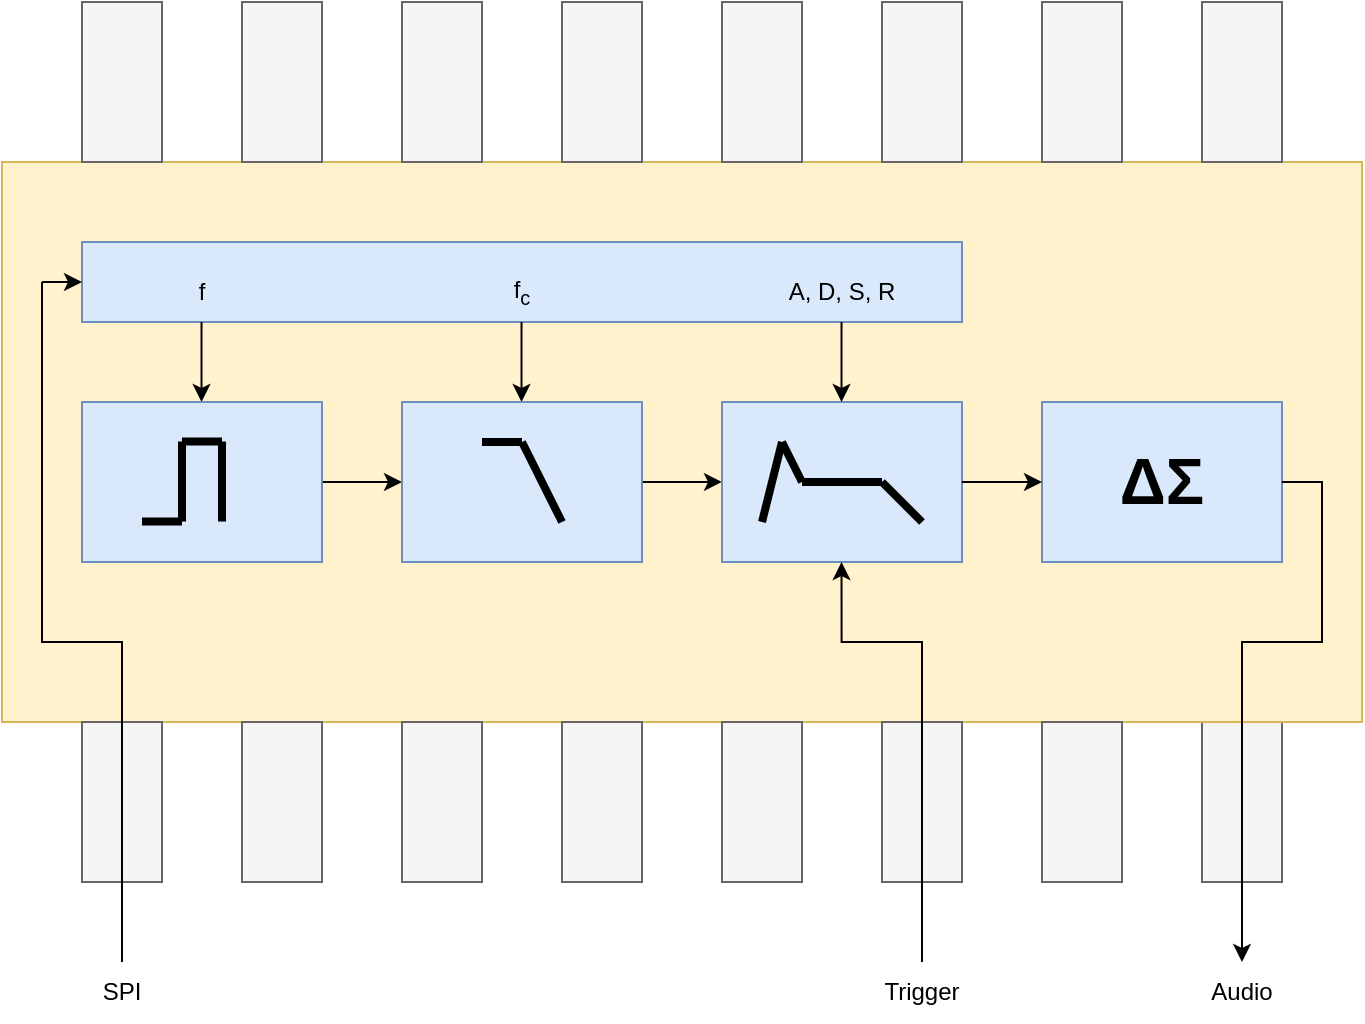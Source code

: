 <mxfile version="28.2.7">
  <diagram name="Seite-1" id="uO2UrZivr9gvkJktDG5o">
    <mxGraphModel dx="1722" dy="2117" grid="1" gridSize="10" guides="1" tooltips="1" connect="1" arrows="1" fold="1" page="1" pageScale="1" pageWidth="827" pageHeight="1169" math="0" shadow="0">
      <root>
        <mxCell id="0" />
        <mxCell id="1" parent="0" />
        <mxCell id="SVEBSsm7RerCGnV4KXjt-52" value="" style="rounded=0;whiteSpace=wrap;html=1;fillColor=#f5f5f5;fontColor=#333333;strokeColor=#666666;" vertex="1" parent="1">
          <mxGeometry x="720" y="280" width="40" height="80" as="geometry" />
        </mxCell>
        <mxCell id="SVEBSsm7RerCGnV4KXjt-40" value="" style="rounded=0;whiteSpace=wrap;html=1;fillColor=#fff2cc;strokeColor=#d6b656;" vertex="1" parent="1">
          <mxGeometry x="120" width="680" height="280" as="geometry" />
        </mxCell>
        <mxCell id="SVEBSsm7RerCGnV4KXjt-41" value="" style="group" vertex="1" connectable="0" parent="1">
          <mxGeometry x="160" y="40" width="440" height="40" as="geometry" />
        </mxCell>
        <mxCell id="SVEBSsm7RerCGnV4KXjt-42" value="" style="rounded=0;whiteSpace=wrap;html=1;fillColor=#dae8fc;strokeColor=#6c8ebf;" vertex="1" parent="SVEBSsm7RerCGnV4KXjt-41">
          <mxGeometry width="440.0" height="40" as="geometry" />
        </mxCell>
        <mxCell id="SVEBSsm7RerCGnV4KXjt-17" style="edgeStyle=orthogonalEdgeStyle;rounded=0;orthogonalLoop=1;jettySize=auto;html=1;exitX=1;exitY=0.5;exitDx=0;exitDy=0;entryX=0;entryY=0.5;entryDx=0;entryDy=0;" edge="1" parent="1" source="SVEBSsm7RerCGnV4KXjt-1" target="SVEBSsm7RerCGnV4KXjt-8">
          <mxGeometry relative="1" as="geometry" />
        </mxCell>
        <mxCell id="SVEBSsm7RerCGnV4KXjt-6" value="" style="endArrow=classic;html=1;rounded=0;" edge="1" parent="1">
          <mxGeometry width="50" height="50" relative="1" as="geometry">
            <mxPoint x="219.76" y="80" as="sourcePoint" />
            <mxPoint x="219.76" y="120" as="targetPoint" />
          </mxGeometry>
        </mxCell>
        <mxCell id="SVEBSsm7RerCGnV4KXjt-7" value="f" style="text;html=1;whiteSpace=wrap;strokeColor=none;fillColor=none;align=center;verticalAlign=middle;rounded=0;" vertex="1" parent="1">
          <mxGeometry x="190" y="50" width="60" height="30" as="geometry" />
        </mxCell>
        <mxCell id="SVEBSsm7RerCGnV4KXjt-18" style="edgeStyle=orthogonalEdgeStyle;rounded=0;orthogonalLoop=1;jettySize=auto;html=1;exitX=1;exitY=0.5;exitDx=0;exitDy=0;" edge="1" parent="1" source="SVEBSsm7RerCGnV4KXjt-8">
          <mxGeometry relative="1" as="geometry">
            <mxPoint x="480" y="159.952" as="targetPoint" />
          </mxGeometry>
        </mxCell>
        <mxCell id="SVEBSsm7RerCGnV4KXjt-15" value="" style="endArrow=classic;html=1;rounded=0;" edge="1" parent="1">
          <mxGeometry width="50" height="50" relative="1" as="geometry">
            <mxPoint x="379.76" y="80" as="sourcePoint" />
            <mxPoint x="379.76" y="120" as="targetPoint" />
          </mxGeometry>
        </mxCell>
        <mxCell id="SVEBSsm7RerCGnV4KXjt-16" value="f&lt;sub&gt;c&lt;/sub&gt;" style="text;html=1;whiteSpace=wrap;strokeColor=none;fillColor=none;align=center;verticalAlign=middle;rounded=0;" vertex="1" parent="1">
          <mxGeometry x="350" y="50" width="60" height="30" as="geometry" />
        </mxCell>
        <mxCell id="SVEBSsm7RerCGnV4KXjt-24" value="" style="group" vertex="1" connectable="0" parent="1">
          <mxGeometry x="480" y="120" width="120" height="80" as="geometry" />
        </mxCell>
        <mxCell id="SVEBSsm7RerCGnV4KXjt-19" value="" style="rounded=0;whiteSpace=wrap;html=1;fillColor=#dae8fc;strokeColor=#6c8ebf;" vertex="1" parent="SVEBSsm7RerCGnV4KXjt-24">
          <mxGeometry width="120" height="80" as="geometry" />
        </mxCell>
        <mxCell id="SVEBSsm7RerCGnV4KXjt-20" value="" style="endArrow=none;html=1;rounded=0;strokeWidth=4;curved=0;" edge="1" parent="SVEBSsm7RerCGnV4KXjt-24">
          <mxGeometry width="50" height="50" relative="1" as="geometry">
            <mxPoint x="20" y="60" as="sourcePoint" />
            <mxPoint x="30" y="20" as="targetPoint" />
          </mxGeometry>
        </mxCell>
        <mxCell id="SVEBSsm7RerCGnV4KXjt-21" value="" style="endArrow=none;html=1;rounded=0;strokeWidth=4;curved=0;" edge="1" parent="SVEBSsm7RerCGnV4KXjt-24">
          <mxGeometry width="50" height="50" relative="1" as="geometry">
            <mxPoint x="40" y="40" as="sourcePoint" />
            <mxPoint x="30" y="20" as="targetPoint" />
          </mxGeometry>
        </mxCell>
        <mxCell id="SVEBSsm7RerCGnV4KXjt-22" value="" style="endArrow=none;html=1;rounded=0;strokeWidth=4;curved=0;" edge="1" parent="SVEBSsm7RerCGnV4KXjt-24">
          <mxGeometry width="50" height="50" relative="1" as="geometry">
            <mxPoint x="80" y="40" as="sourcePoint" />
            <mxPoint x="40" y="40" as="targetPoint" />
          </mxGeometry>
        </mxCell>
        <mxCell id="SVEBSsm7RerCGnV4KXjt-23" value="" style="endArrow=none;html=1;rounded=0;strokeWidth=4;curved=0;" edge="1" parent="SVEBSsm7RerCGnV4KXjt-24">
          <mxGeometry width="50" height="50" relative="1" as="geometry">
            <mxPoint x="100" y="60" as="sourcePoint" />
            <mxPoint x="80" y="40" as="targetPoint" />
          </mxGeometry>
        </mxCell>
        <mxCell id="SVEBSsm7RerCGnV4KXjt-25" value="" style="group" vertex="1" connectable="0" parent="1">
          <mxGeometry x="320" y="120" width="120" height="80" as="geometry" />
        </mxCell>
        <mxCell id="SVEBSsm7RerCGnV4KXjt-8" value="" style="rounded=0;whiteSpace=wrap;html=1;fillColor=#dae8fc;strokeColor=#6c8ebf;" vertex="1" parent="SVEBSsm7RerCGnV4KXjt-25">
          <mxGeometry width="120" height="80" as="geometry" />
        </mxCell>
        <mxCell id="SVEBSsm7RerCGnV4KXjt-13" value="" style="endArrow=none;html=1;rounded=0;strokeWidth=4;curved=0;" edge="1" parent="SVEBSsm7RerCGnV4KXjt-25">
          <mxGeometry width="50" height="50" relative="1" as="geometry">
            <mxPoint x="40" y="20" as="sourcePoint" />
            <mxPoint x="60" y="20" as="targetPoint" />
          </mxGeometry>
        </mxCell>
        <mxCell id="SVEBSsm7RerCGnV4KXjt-14" value="" style="endArrow=none;html=1;rounded=0;strokeWidth=4;curved=0;" edge="1" parent="SVEBSsm7RerCGnV4KXjt-25">
          <mxGeometry width="50" height="50" relative="1" as="geometry">
            <mxPoint x="60" y="20" as="sourcePoint" />
            <mxPoint x="80" y="60" as="targetPoint" />
          </mxGeometry>
        </mxCell>
        <mxCell id="SVEBSsm7RerCGnV4KXjt-26" value="" style="group" vertex="1" connectable="0" parent="1">
          <mxGeometry x="160" y="120" width="120" height="80" as="geometry" />
        </mxCell>
        <mxCell id="SVEBSsm7RerCGnV4KXjt-1" value="" style="rounded=0;whiteSpace=wrap;html=1;fillColor=#dae8fc;strokeColor=#6c8ebf;" vertex="1" parent="SVEBSsm7RerCGnV4KXjt-26">
          <mxGeometry width="120" height="80" as="geometry" />
        </mxCell>
        <mxCell id="SVEBSsm7RerCGnV4KXjt-2" value="" style="endArrow=none;html=1;rounded=0;strokeWidth=4;curved=0;" edge="1" parent="SVEBSsm7RerCGnV4KXjt-26">
          <mxGeometry width="50" height="50" relative="1" as="geometry">
            <mxPoint x="30" y="59.76" as="sourcePoint" />
            <mxPoint x="50" y="59.76" as="targetPoint" />
          </mxGeometry>
        </mxCell>
        <mxCell id="SVEBSsm7RerCGnV4KXjt-3" value="" style="endArrow=none;html=1;rounded=0;strokeWidth=4;curved=0;" edge="1" parent="SVEBSsm7RerCGnV4KXjt-26">
          <mxGeometry width="50" height="50" relative="1" as="geometry">
            <mxPoint x="50" y="59.76" as="sourcePoint" />
            <mxPoint x="50" y="19.76" as="targetPoint" />
          </mxGeometry>
        </mxCell>
        <mxCell id="SVEBSsm7RerCGnV4KXjt-4" value="" style="endArrow=none;html=1;rounded=0;strokeWidth=4;curved=0;" edge="1" parent="SVEBSsm7RerCGnV4KXjt-26">
          <mxGeometry width="50" height="50" relative="1" as="geometry">
            <mxPoint x="50" y="19.76" as="sourcePoint" />
            <mxPoint x="70" y="19.76" as="targetPoint" />
          </mxGeometry>
        </mxCell>
        <mxCell id="SVEBSsm7RerCGnV4KXjt-5" value="" style="endArrow=none;html=1;rounded=0;strokeWidth=4;curved=0;" edge="1" parent="SVEBSsm7RerCGnV4KXjt-26">
          <mxGeometry width="50" height="50" relative="1" as="geometry">
            <mxPoint x="70" y="59.76" as="sourcePoint" />
            <mxPoint x="70" y="19.76" as="targetPoint" />
          </mxGeometry>
        </mxCell>
        <mxCell id="SVEBSsm7RerCGnV4KXjt-27" value="" style="endArrow=classic;html=1;rounded=0;" edge="1" parent="1">
          <mxGeometry width="50" height="50" relative="1" as="geometry">
            <mxPoint x="539.76" y="80" as="sourcePoint" />
            <mxPoint x="539.76" y="120" as="targetPoint" />
          </mxGeometry>
        </mxCell>
        <mxCell id="SVEBSsm7RerCGnV4KXjt-28" value="A, D, S, R" style="text;html=1;whiteSpace=wrap;strokeColor=none;fillColor=none;align=center;verticalAlign=middle;rounded=0;" vertex="1" parent="1">
          <mxGeometry x="510" y="50" width="60" height="30" as="geometry" />
        </mxCell>
        <mxCell id="SVEBSsm7RerCGnV4KXjt-30" value="Trigger" style="text;html=1;whiteSpace=wrap;strokeColor=none;fillColor=none;align=center;verticalAlign=middle;rounded=0;" vertex="1" parent="1">
          <mxGeometry x="550" y="400" width="60" height="30" as="geometry" />
        </mxCell>
        <mxCell id="SVEBSsm7RerCGnV4KXjt-31" value="" style="group" vertex="1" connectable="0" parent="1">
          <mxGeometry x="640" y="120" width="120" height="80" as="geometry" />
        </mxCell>
        <mxCell id="SVEBSsm7RerCGnV4KXjt-32" value="&lt;b&gt;&lt;font style=&quot;font-size: 32px;&quot;&gt;ΔΣ&lt;/font&gt;&lt;/b&gt;" style="rounded=0;whiteSpace=wrap;html=1;fillColor=#dae8fc;strokeColor=#6c8ebf;" vertex="1" parent="SVEBSsm7RerCGnV4KXjt-31">
          <mxGeometry width="120" height="80" as="geometry" />
        </mxCell>
        <mxCell id="SVEBSsm7RerCGnV4KXjt-70" style="edgeStyle=orthogonalEdgeStyle;rounded=0;orthogonalLoop=1;jettySize=auto;html=1;exitX=1;exitY=0.5;exitDx=0;exitDy=0;" edge="1" parent="SVEBSsm7RerCGnV4KXjt-31" source="SVEBSsm7RerCGnV4KXjt-32">
          <mxGeometry relative="1" as="geometry">
            <mxPoint x="100" y="280" as="targetPoint" />
            <Array as="points">
              <mxPoint x="140" y="40" />
              <mxPoint x="140" y="120" />
              <mxPoint x="100" y="120" />
            </Array>
          </mxGeometry>
        </mxCell>
        <mxCell id="SVEBSsm7RerCGnV4KXjt-38" style="edgeStyle=orthogonalEdgeStyle;rounded=0;orthogonalLoop=1;jettySize=auto;html=1;exitX=1;exitY=0.5;exitDx=0;exitDy=0;entryX=0;entryY=0.5;entryDx=0;entryDy=0;" edge="1" parent="1" source="SVEBSsm7RerCGnV4KXjt-19" target="SVEBSsm7RerCGnV4KXjt-32">
          <mxGeometry relative="1" as="geometry" />
        </mxCell>
        <mxCell id="SVEBSsm7RerCGnV4KXjt-43" style="edgeStyle=orthogonalEdgeStyle;rounded=0;orthogonalLoop=1;jettySize=auto;html=1;entryX=0;entryY=0.5;entryDx=0;entryDy=0;" edge="1" parent="1">
          <mxGeometry relative="1" as="geometry">
            <mxPoint x="140" y="60" as="sourcePoint" />
            <mxPoint x="160" y="59.66" as="targetPoint" />
          </mxGeometry>
        </mxCell>
        <mxCell id="SVEBSsm7RerCGnV4KXjt-44" value="SPI" style="text;html=1;whiteSpace=wrap;strokeColor=none;fillColor=none;align=center;verticalAlign=middle;rounded=0;" vertex="1" parent="1">
          <mxGeometry x="150" y="400" width="60" height="30" as="geometry" />
        </mxCell>
        <mxCell id="SVEBSsm7RerCGnV4KXjt-45" value="" style="rounded=0;whiteSpace=wrap;html=1;fillColor=#f5f5f5;fontColor=#333333;strokeColor=#666666;" vertex="1" parent="1">
          <mxGeometry x="160" y="280" width="40" height="80" as="geometry" />
        </mxCell>
        <mxCell id="SVEBSsm7RerCGnV4KXjt-46" value="" style="rounded=0;whiteSpace=wrap;html=1;fillColor=#f5f5f5;fontColor=#333333;strokeColor=#666666;" vertex="1" parent="1">
          <mxGeometry x="240" y="280" width="40" height="80" as="geometry" />
        </mxCell>
        <mxCell id="SVEBSsm7RerCGnV4KXjt-47" value="" style="rounded=0;whiteSpace=wrap;html=1;fillColor=#f5f5f5;fontColor=#333333;strokeColor=#666666;" vertex="1" parent="1">
          <mxGeometry x="320" y="280" width="40" height="80" as="geometry" />
        </mxCell>
        <mxCell id="SVEBSsm7RerCGnV4KXjt-48" value="" style="rounded=0;whiteSpace=wrap;html=1;fillColor=#f5f5f5;fontColor=#333333;strokeColor=#666666;" vertex="1" parent="1">
          <mxGeometry x="400" y="280" width="40" height="80" as="geometry" />
        </mxCell>
        <mxCell id="SVEBSsm7RerCGnV4KXjt-49" value="" style="rounded=0;whiteSpace=wrap;html=1;fillColor=#f5f5f5;fontColor=#333333;strokeColor=#666666;" vertex="1" parent="1">
          <mxGeometry x="480" y="280" width="40" height="80" as="geometry" />
        </mxCell>
        <mxCell id="SVEBSsm7RerCGnV4KXjt-50" value="" style="rounded=0;whiteSpace=wrap;html=1;fillColor=#f5f5f5;fontColor=#333333;strokeColor=#666666;" vertex="1" parent="1">
          <mxGeometry x="560" y="280" width="40" height="80" as="geometry" />
        </mxCell>
        <mxCell id="SVEBSsm7RerCGnV4KXjt-51" value="" style="rounded=0;whiteSpace=wrap;html=1;fillColor=#f5f5f5;fontColor=#333333;strokeColor=#666666;" vertex="1" parent="1">
          <mxGeometry x="640" y="280" width="40" height="80" as="geometry" />
        </mxCell>
        <mxCell id="SVEBSsm7RerCGnV4KXjt-53" style="edgeStyle=orthogonalEdgeStyle;rounded=0;orthogonalLoop=1;jettySize=auto;html=1;endArrow=none;endFill=0;" edge="1" parent="1">
          <mxGeometry relative="1" as="geometry">
            <mxPoint x="180" y="400" as="targetPoint" />
            <mxPoint x="140" y="60" as="sourcePoint" />
            <Array as="points">
              <mxPoint x="140" y="60" />
              <mxPoint x="140" y="240" />
              <mxPoint x="180" y="240" />
            </Array>
          </mxGeometry>
        </mxCell>
        <mxCell id="SVEBSsm7RerCGnV4KXjt-54" value="Audio" style="text;html=1;whiteSpace=wrap;strokeColor=none;fillColor=none;align=center;verticalAlign=middle;rounded=0;" vertex="1" parent="1">
          <mxGeometry x="710" y="400" width="60" height="30" as="geometry" />
        </mxCell>
        <mxCell id="SVEBSsm7RerCGnV4KXjt-55" value="" style="rounded=0;whiteSpace=wrap;html=1;fillColor=#f5f5f5;fontColor=#333333;strokeColor=#666666;" vertex="1" parent="1">
          <mxGeometry x="160" y="-80" width="40" height="80" as="geometry" />
        </mxCell>
        <mxCell id="SVEBSsm7RerCGnV4KXjt-56" value="" style="rounded=0;whiteSpace=wrap;html=1;fillColor=#f5f5f5;fontColor=#333333;strokeColor=#666666;" vertex="1" parent="1">
          <mxGeometry x="240" y="-80" width="40" height="80" as="geometry" />
        </mxCell>
        <mxCell id="SVEBSsm7RerCGnV4KXjt-57" value="" style="rounded=0;whiteSpace=wrap;html=1;fillColor=#f5f5f5;fontColor=#333333;strokeColor=#666666;" vertex="1" parent="1">
          <mxGeometry x="320" y="-80" width="40" height="80" as="geometry" />
        </mxCell>
        <mxCell id="SVEBSsm7RerCGnV4KXjt-58" value="" style="rounded=0;whiteSpace=wrap;html=1;fillColor=#f5f5f5;fontColor=#333333;strokeColor=#666666;" vertex="1" parent="1">
          <mxGeometry x="400" y="-80" width="40" height="80" as="geometry" />
        </mxCell>
        <mxCell id="SVEBSsm7RerCGnV4KXjt-59" value="" style="rounded=0;whiteSpace=wrap;html=1;fillColor=#f5f5f5;fontColor=#333333;strokeColor=#666666;" vertex="1" parent="1">
          <mxGeometry x="480" y="-80" width="40" height="80" as="geometry" />
        </mxCell>
        <mxCell id="SVEBSsm7RerCGnV4KXjt-60" value="" style="rounded=0;whiteSpace=wrap;html=1;fillColor=#f5f5f5;fontColor=#333333;strokeColor=#666666;" vertex="1" parent="1">
          <mxGeometry x="560" y="-80" width="40" height="80" as="geometry" />
        </mxCell>
        <mxCell id="SVEBSsm7RerCGnV4KXjt-61" value="" style="rounded=0;whiteSpace=wrap;html=1;fillColor=#f5f5f5;fontColor=#333333;strokeColor=#666666;" vertex="1" parent="1">
          <mxGeometry x="640" y="-80" width="40" height="80" as="geometry" />
        </mxCell>
        <mxCell id="SVEBSsm7RerCGnV4KXjt-62" value="" style="rounded=0;whiteSpace=wrap;html=1;fillColor=#f5f5f5;fontColor=#333333;strokeColor=#666666;" vertex="1" parent="1">
          <mxGeometry x="720" y="-80" width="40" height="80" as="geometry" />
        </mxCell>
        <mxCell id="SVEBSsm7RerCGnV4KXjt-29" style="edgeStyle=orthogonalEdgeStyle;rounded=0;orthogonalLoop=1;jettySize=auto;html=1;exitX=0.5;exitY=0;exitDx=0;exitDy=0;" edge="1" parent="1" source="SVEBSsm7RerCGnV4KXjt-30">
          <mxGeometry relative="1" as="geometry">
            <mxPoint x="539.76" y="200" as="targetPoint" />
            <mxPoint x="540" y="240" as="sourcePoint" />
            <Array as="points">
              <mxPoint x="580" y="240" />
              <mxPoint x="540" y="240" />
            </Array>
          </mxGeometry>
        </mxCell>
      </root>
    </mxGraphModel>
  </diagram>
</mxfile>
